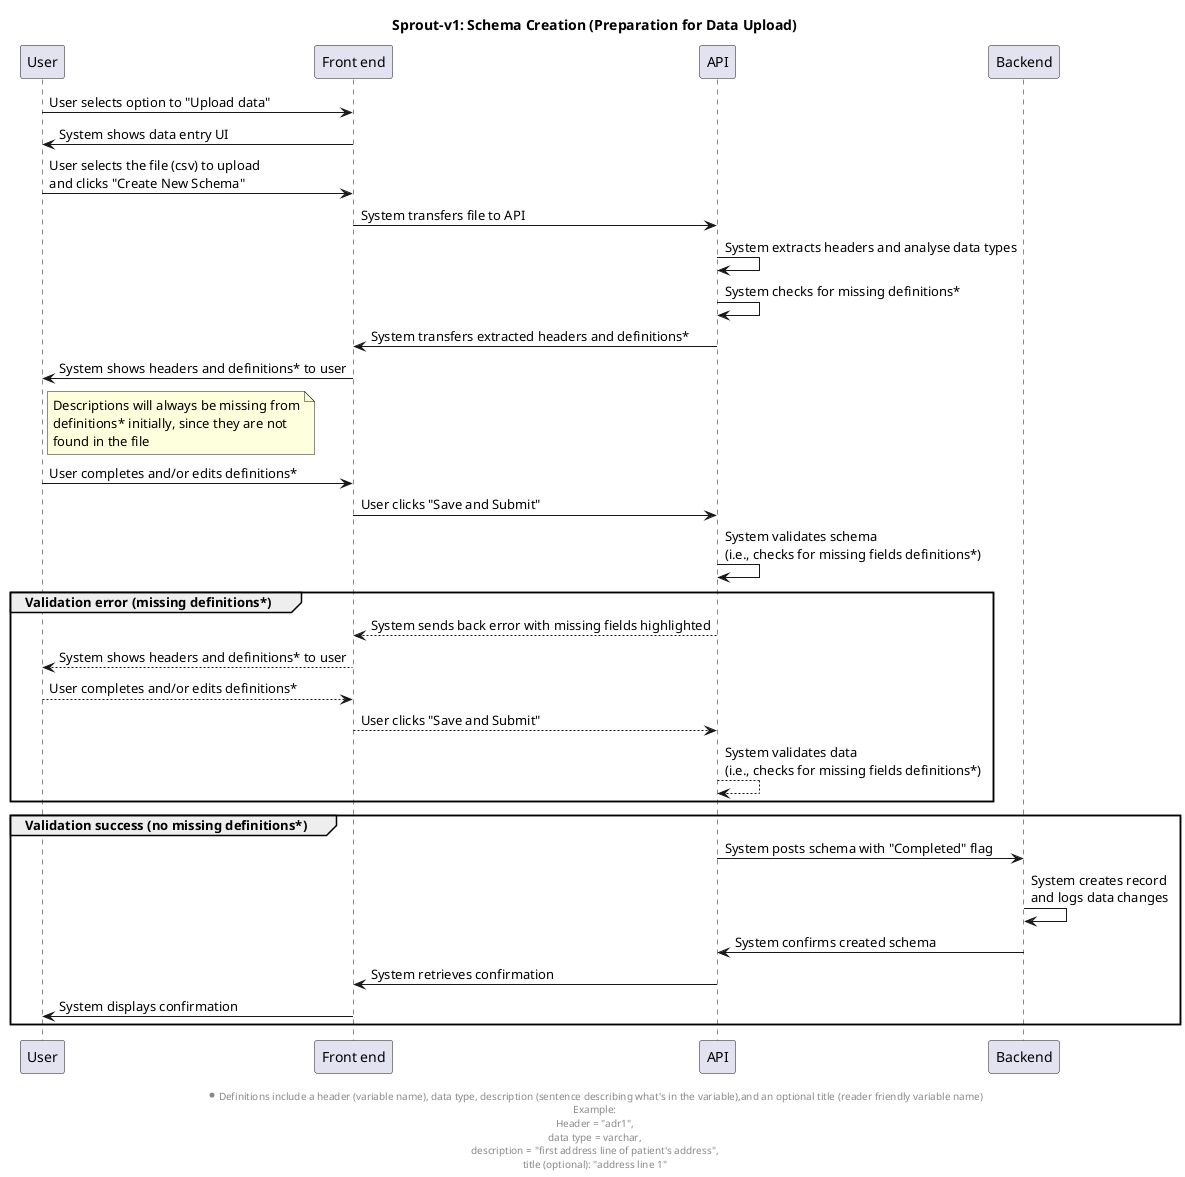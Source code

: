 @startuml sprout-v1-schema-creation-sequence

title Sprout-v1: Schema Creation (Preparation for Data Upload)
' User prepares to upload data by creating data schema

participant "User" as u
participant "Front end" as f
participant "API" as api
participant "Backend" as b

u -> f: User selects option to "Upload data"
f -> u: System shows data entry UI
u -> f: User selects the file (csv) to upload\nand clicks "Create New Schema"
' What "schema" means might not be understandable for all users. Description needed?
f -> api: System transfers file to API
api -> api: System extracts headers and analyse data types
api -> api: System checks for missing definitions*
api -> f: System transfers extracted headers and definitions*
' HOTSPOT: Data ingress file life cycle?
f -> u: System shows headers and definitions* to user
note right of u
    Descriptions will always be missing from
    definitions* initially, since they are not
    found in the file
end note
u -> f: User completes and/or edits definitions*
f -> api: User clicks "Save and Submit"
api -> api: System validates schema\n(i.e., checks for missing fields definitions*)
group Validation error (missing definitions*)
    api --> f: System sends back error with missing fields highlighted
    f --> u: System shows headers and definitions* to user
    u --> f: User completes and/or edits definitions*
    f --> api: User clicks "Save and Submit"
    api --> api: System validates data\n(i.e., checks for missing fields definitions*)
end
group Validation success (no missing definitions*)
    api -> b: System posts schema with "Completed" flag
    b -> b : System creates record\nand logs data changes
    b -> api: System confirms created schema
    api -> f: System retrieves confirmation
    f -> u: System displays confirmation
end
footer \n*Definitions include a header (variable name), data type, description (sentence describing what's in the variable),and an optional title (reader friendly variable name)\nExample:\nHeader = "adr1",\ndata type = varchar,\ndescription = "first address line of patient's address",\ntitle (optional): "address line 1"

@enduml

' Question: Are users able to edit headers or are they "set" by the data/file/csv?
